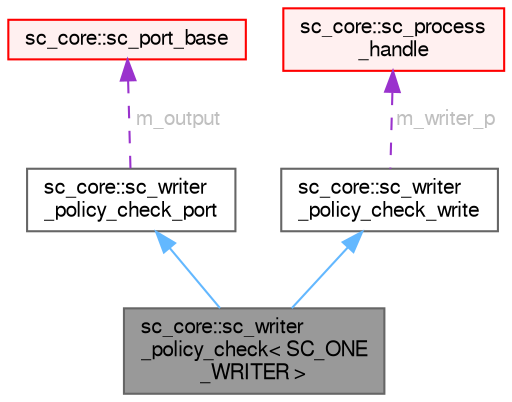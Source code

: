 digraph "sc_core::sc_writer_policy_check&lt; SC_ONE_WRITER &gt;"
{
 // LATEX_PDF_SIZE
  bgcolor="transparent";
  edge [fontname=FreeSans,fontsize=10,labelfontname=FreeSans,labelfontsize=10];
  node [fontname=FreeSans,fontsize=10,shape=box,height=0.2,width=0.4];
  Node1 [id="Node000001",label="sc_core::sc_writer\l_policy_check\< SC_ONE\l_WRITER \>",height=0.2,width=0.4,color="gray40", fillcolor="grey60", style="filled", fontcolor="black",tooltip=" "];
  Node2 -> Node1 [id="edge1_Node000001_Node000002",dir="back",color="steelblue1",style="solid",tooltip=" "];
  Node2 [id="Node000002",label="sc_core::sc_writer\l_policy_check_port",height=0.2,width=0.4,color="gray40", fillcolor="white", style="filled",URL="$a01545.html",tooltip=" "];
  Node3 -> Node2 [id="edge2_Node000002_Node000003",dir="back",color="darkorchid3",style="dashed",tooltip=" ",label=" m_output",fontcolor="grey" ];
  Node3 [id="Node000003",label="sc_core::sc_port_base",height=0.2,width=0.4,color="red", fillcolor="#FFF0F0", style="filled",URL="$a01373.html",tooltip=" "];
  Node5 -> Node1 [id="edge3_Node000001_Node000005",dir="back",color="steelblue1",style="solid",tooltip=" "];
  Node5 [id="Node000005",label="sc_core::sc_writer\l_policy_check_write",height=0.2,width=0.4,color="gray40", fillcolor="white", style="filled",URL="$a01533.html",tooltip=" "];
  Node6 -> Node5 [id="edge4_Node000005_Node000006",dir="back",color="darkorchid3",style="dashed",tooltip=" ",label=" m_writer_p",fontcolor="grey" ];
  Node6 [id="Node000006",label="sc_core::sc_process\l_handle",height=0.2,width=0.4,color="red", fillcolor="#FFF0F0", style="filled",URL="$a02165.html",tooltip=" "];
}
